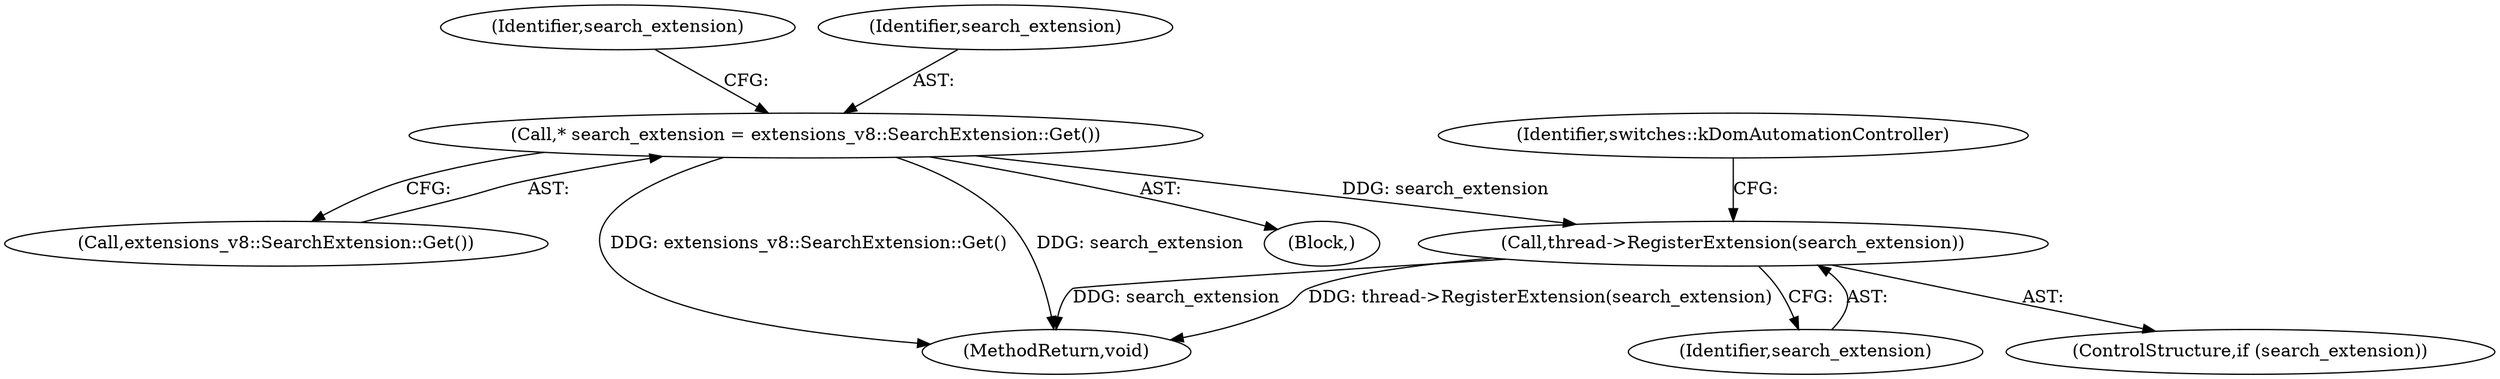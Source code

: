 digraph "0_Chrome_ce891a86763d3540e2612be26938a6163310efe0@API" {
"1000157" [label="(Call,thread->RegisterExtension(search_extension))"];
"1000152" [label="(Call,* search_extension = extensions_v8::SearchExtension::Get())"];
"1000156" [label="(Identifier,search_extension)"];
"1000152" [label="(Call,* search_extension = extensions_v8::SearchExtension::Get())"];
"1000155" [label="(ControlStructure,if (search_extension))"];
"1000154" [label="(Call,extensions_v8::SearchExtension::Get())"];
"1000161" [label="(Identifier,switches::kDomAutomationController)"];
"1000183" [label="(MethodReturn,void)"];
"1000158" [label="(Identifier,search_extension)"];
"1000153" [label="(Identifier,search_extension)"];
"1000105" [label="(Block,)"];
"1000157" [label="(Call,thread->RegisterExtension(search_extension))"];
"1000157" -> "1000155"  [label="AST: "];
"1000157" -> "1000158"  [label="CFG: "];
"1000158" -> "1000157"  [label="AST: "];
"1000161" -> "1000157"  [label="CFG: "];
"1000157" -> "1000183"  [label="DDG: thread->RegisterExtension(search_extension)"];
"1000157" -> "1000183"  [label="DDG: search_extension"];
"1000152" -> "1000157"  [label="DDG: search_extension"];
"1000152" -> "1000105"  [label="AST: "];
"1000152" -> "1000154"  [label="CFG: "];
"1000153" -> "1000152"  [label="AST: "];
"1000154" -> "1000152"  [label="AST: "];
"1000156" -> "1000152"  [label="CFG: "];
"1000152" -> "1000183"  [label="DDG: extensions_v8::SearchExtension::Get()"];
"1000152" -> "1000183"  [label="DDG: search_extension"];
}
